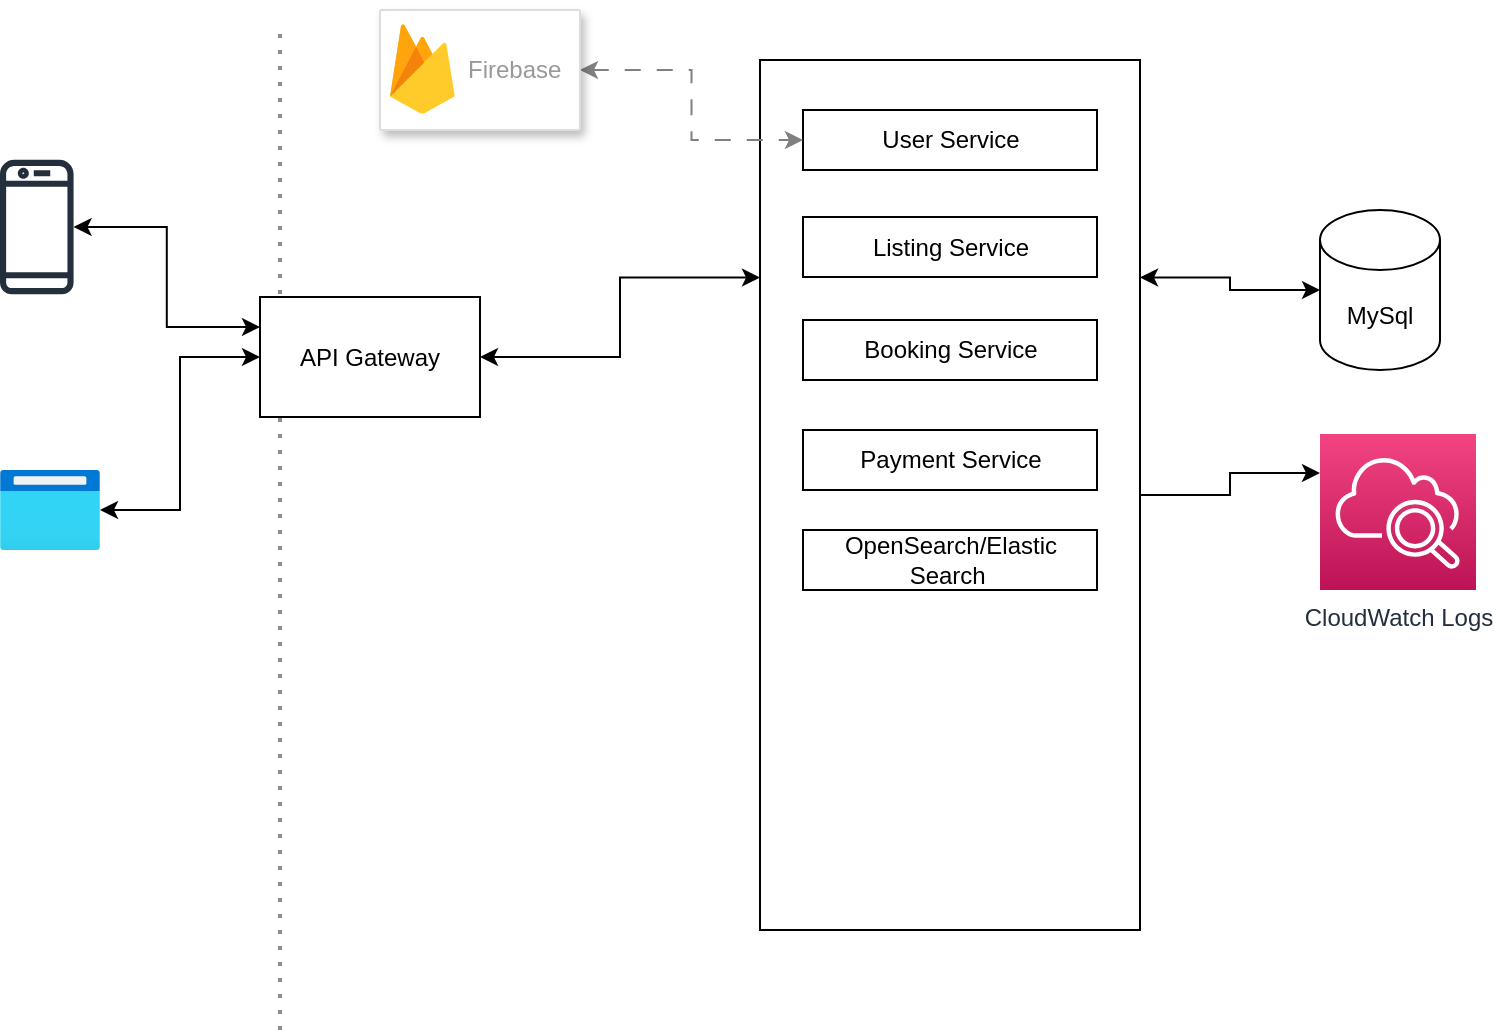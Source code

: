 <mxfile version="20.8.3" type="github">
  <diagram id="GRluOWZkKIe7Q2GazVMt" name="Page-1">
    <mxGraphModel dx="1050" dy="581" grid="1" gridSize="10" guides="1" tooltips="1" connect="1" arrows="1" fold="1" page="1" pageScale="1" pageWidth="850" pageHeight="1100" math="0" shadow="0">
      <root>
        <mxCell id="0" />
        <mxCell id="1" parent="0" />
        <mxCell id="SsJ6db9j9dE5ya5NohHF-3" style="edgeStyle=orthogonalEdgeStyle;rounded=0;orthogonalLoop=1;jettySize=auto;html=1;exitX=1;exitY=0.5;exitDx=0;exitDy=0;entryX=0;entryY=0.25;entryDx=0;entryDy=0;entryPerimeter=0;" edge="1" parent="1" source="DdpInW4cmCt2tAZ-7zsU-28" target="SsJ6db9j9dE5ya5NohHF-2">
          <mxGeometry relative="1" as="geometry" />
        </mxCell>
        <mxCell id="DdpInW4cmCt2tAZ-7zsU-28" value="" style="rounded=0;whiteSpace=wrap;html=1;strokeWidth=1;fillColor=none;" parent="1" vertex="1">
          <mxGeometry x="420" y="55" width="190" height="435" as="geometry" />
        </mxCell>
        <mxCell id="DdpInW4cmCt2tAZ-7zsU-20" style="edgeStyle=orthogonalEdgeStyle;rounded=0;orthogonalLoop=1;jettySize=auto;html=1;entryX=0;entryY=0.25;entryDx=0;entryDy=0;strokeColor=#000000;startArrow=classic;startFill=1;" parent="1" source="DdpInW4cmCt2tAZ-7zsU-1" target="DdpInW4cmCt2tAZ-7zsU-19" edge="1">
          <mxGeometry relative="1" as="geometry" />
        </mxCell>
        <mxCell id="DdpInW4cmCt2tAZ-7zsU-1" value="" style="sketch=0;outlineConnect=0;fontColor=#232F3E;gradientColor=none;fillColor=#232F3D;strokeColor=none;dashed=0;verticalLabelPosition=bottom;verticalAlign=top;align=center;html=1;fontSize=12;fontStyle=0;aspect=fixed;pointerEvents=1;shape=mxgraph.aws4.mobile_client;" parent="1" vertex="1">
          <mxGeometry x="40" y="103.5" width="36.79" height="70" as="geometry" />
        </mxCell>
        <mxCell id="DdpInW4cmCt2tAZ-7zsU-21" style="edgeStyle=orthogonalEdgeStyle;rounded=0;orthogonalLoop=1;jettySize=auto;html=1;entryX=0;entryY=0.5;entryDx=0;entryDy=0;strokeColor=#000000;startArrow=classic;startFill=1;" parent="1" source="DdpInW4cmCt2tAZ-7zsU-2" target="DdpInW4cmCt2tAZ-7zsU-19" edge="1">
          <mxGeometry relative="1" as="geometry" />
        </mxCell>
        <mxCell id="DdpInW4cmCt2tAZ-7zsU-2" value="" style="aspect=fixed;html=1;points=[];align=center;image;fontSize=12;image=img/lib/azure2/general/Browser.svg;" parent="1" vertex="1">
          <mxGeometry x="40" y="260" width="50" height="40" as="geometry" />
        </mxCell>
        <mxCell id="DdpInW4cmCt2tAZ-7zsU-4" value="User Service" style="rounded=0;whiteSpace=wrap;html=1;" parent="1" vertex="1">
          <mxGeometry x="441.5" y="80" width="147" height="30" as="geometry" />
        </mxCell>
        <mxCell id="DdpInW4cmCt2tAZ-7zsU-5" value="Listing Service" style="rounded=0;whiteSpace=wrap;html=1;" parent="1" vertex="1">
          <mxGeometry x="441.5" y="133.5" width="147" height="30" as="geometry" />
        </mxCell>
        <mxCell id="DdpInW4cmCt2tAZ-7zsU-6" value="Booking Service" style="rounded=0;whiteSpace=wrap;html=1;" parent="1" vertex="1">
          <mxGeometry x="441.5" y="185" width="147" height="30" as="geometry" />
        </mxCell>
        <mxCell id="DdpInW4cmCt2tAZ-7zsU-7" value="Payment Service" style="rounded=0;whiteSpace=wrap;html=1;" parent="1" vertex="1">
          <mxGeometry x="441.5" y="240" width="147" height="30" as="geometry" />
        </mxCell>
        <mxCell id="DdpInW4cmCt2tAZ-7zsU-9" value="MySql" style="shape=cylinder3;whiteSpace=wrap;html=1;boundedLbl=1;backgroundOutline=1;size=15;" parent="1" vertex="1">
          <mxGeometry x="700" y="130" width="60" height="80" as="geometry" />
        </mxCell>
        <mxCell id="DdpInW4cmCt2tAZ-7zsU-10" value="" style="endArrow=none;dashed=1;html=1;dashPattern=1 3;strokeWidth=2;rounded=0;strokeColor=#919191;" parent="1" edge="1">
          <mxGeometry width="50" height="50" relative="1" as="geometry">
            <mxPoint x="180" y="540" as="sourcePoint" />
            <mxPoint x="180" y="40" as="targetPoint" />
          </mxGeometry>
        </mxCell>
        <mxCell id="DdpInW4cmCt2tAZ-7zsU-29" style="edgeStyle=orthogonalEdgeStyle;rounded=0;orthogonalLoop=1;jettySize=auto;html=1;exitX=1;exitY=0.5;exitDx=0;exitDy=0;entryX=0;entryY=0.25;entryDx=0;entryDy=0;strokeColor=#000000;startArrow=classic;startFill=1;" parent="1" source="DdpInW4cmCt2tAZ-7zsU-19" target="DdpInW4cmCt2tAZ-7zsU-28" edge="1">
          <mxGeometry relative="1" as="geometry" />
        </mxCell>
        <mxCell id="DdpInW4cmCt2tAZ-7zsU-19" value="API Gateway" style="rounded=0;whiteSpace=wrap;html=1;strokeWidth=1;" parent="1" vertex="1">
          <mxGeometry x="170" y="173.5" width="110" height="60" as="geometry" />
        </mxCell>
        <mxCell id="DdpInW4cmCt2tAZ-7zsU-30" style="edgeStyle=orthogonalEdgeStyle;rounded=0;orthogonalLoop=1;jettySize=auto;html=1;exitX=1;exitY=0.25;exitDx=0;exitDy=0;strokeColor=#000000;startArrow=classic;startFill=1;" parent="1" source="DdpInW4cmCt2tAZ-7zsU-28" target="DdpInW4cmCt2tAZ-7zsU-9" edge="1">
          <mxGeometry relative="1" as="geometry" />
        </mxCell>
        <mxCell id="SsJ6db9j9dE5ya5NohHF-1" value="OpenSearch/Elastic Search&amp;nbsp;" style="rounded=0;whiteSpace=wrap;html=1;" vertex="1" parent="1">
          <mxGeometry x="441.5" y="290" width="147" height="30" as="geometry" />
        </mxCell>
        <mxCell id="SsJ6db9j9dE5ya5NohHF-2" value="CloudWatch Logs" style="sketch=0;points=[[0,0,0],[0.25,0,0],[0.5,0,0],[0.75,0,0],[1,0,0],[0,1,0],[0.25,1,0],[0.5,1,0],[0.75,1,0],[1,1,0],[0,0.25,0],[0,0.5,0],[0,0.75,0],[1,0.25,0],[1,0.5,0],[1,0.75,0]];points=[[0,0,0],[0.25,0,0],[0.5,0,0],[0.75,0,0],[1,0,0],[0,1,0],[0.25,1,0],[0.5,1,0],[0.75,1,0],[1,1,0],[0,0.25,0],[0,0.5,0],[0,0.75,0],[1,0.25,0],[1,0.5,0],[1,0.75,0]];outlineConnect=0;fontColor=#232F3E;gradientColor=#F34482;gradientDirection=north;fillColor=#BC1356;strokeColor=#ffffff;dashed=0;verticalLabelPosition=bottom;verticalAlign=top;align=center;html=1;fontSize=12;fontStyle=0;aspect=fixed;shape=mxgraph.aws4.resourceIcon;resIcon=mxgraph.aws4.cloudwatch_2;" vertex="1" parent="1">
          <mxGeometry x="700" y="242" width="78" height="78" as="geometry" />
        </mxCell>
        <mxCell id="SsJ6db9j9dE5ya5NohHF-12" style="edgeStyle=orthogonalEdgeStyle;rounded=0;orthogonalLoop=1;jettySize=auto;html=1;entryX=0;entryY=0.5;entryDx=0;entryDy=0;startArrow=classic;startFill=1;dashed=1;dashPattern=8 8;strokeColor=#808080;" edge="1" parent="1" source="SsJ6db9j9dE5ya5NohHF-10" target="DdpInW4cmCt2tAZ-7zsU-4">
          <mxGeometry relative="1" as="geometry" />
        </mxCell>
        <mxCell id="SsJ6db9j9dE5ya5NohHF-10" value="" style="strokeColor=#dddddd;shadow=1;strokeWidth=1;rounded=1;absoluteArcSize=1;arcSize=2;" vertex="1" parent="1">
          <mxGeometry x="230" y="30" width="100" height="60" as="geometry" />
        </mxCell>
        <mxCell id="SsJ6db9j9dE5ya5NohHF-11" value="Firebase" style="sketch=0;dashed=0;connectable=0;html=1;fillColor=#5184F3;strokeColor=none;shape=mxgraph.gcp2.firebase;part=1;labelPosition=right;verticalLabelPosition=middle;align=left;verticalAlign=middle;spacingLeft=5;fontColor=#999999;fontSize=12;" vertex="1" parent="SsJ6db9j9dE5ya5NohHF-10">
          <mxGeometry width="32.4" height="45" relative="1" as="geometry">
            <mxPoint x="5" y="7" as="offset" />
          </mxGeometry>
        </mxCell>
      </root>
    </mxGraphModel>
  </diagram>
</mxfile>
